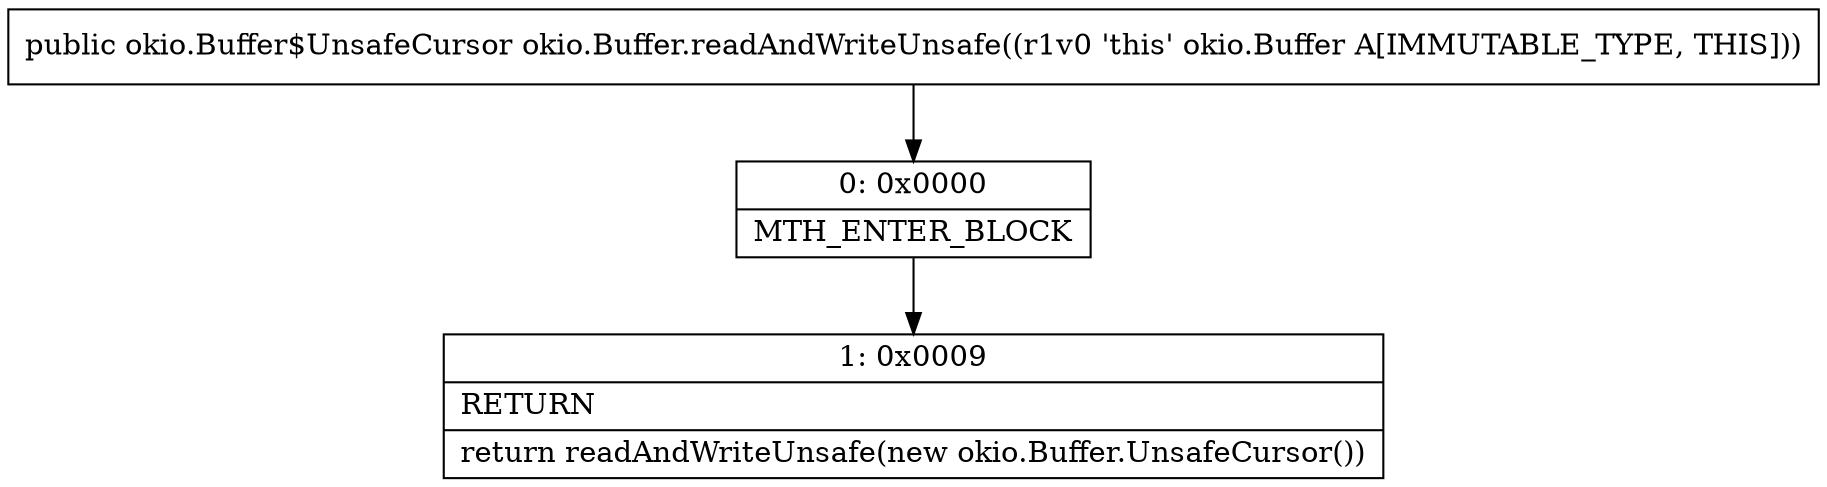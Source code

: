digraph "CFG forokio.Buffer.readAndWriteUnsafe()Lokio\/Buffer$UnsafeCursor;" {
Node_0 [shape=record,label="{0\:\ 0x0000|MTH_ENTER_BLOCK\l}"];
Node_1 [shape=record,label="{1\:\ 0x0009|RETURN\l|return readAndWriteUnsafe(new okio.Buffer.UnsafeCursor())\l}"];
MethodNode[shape=record,label="{public okio.Buffer$UnsafeCursor okio.Buffer.readAndWriteUnsafe((r1v0 'this' okio.Buffer A[IMMUTABLE_TYPE, THIS])) }"];
MethodNode -> Node_0;
Node_0 -> Node_1;
}

